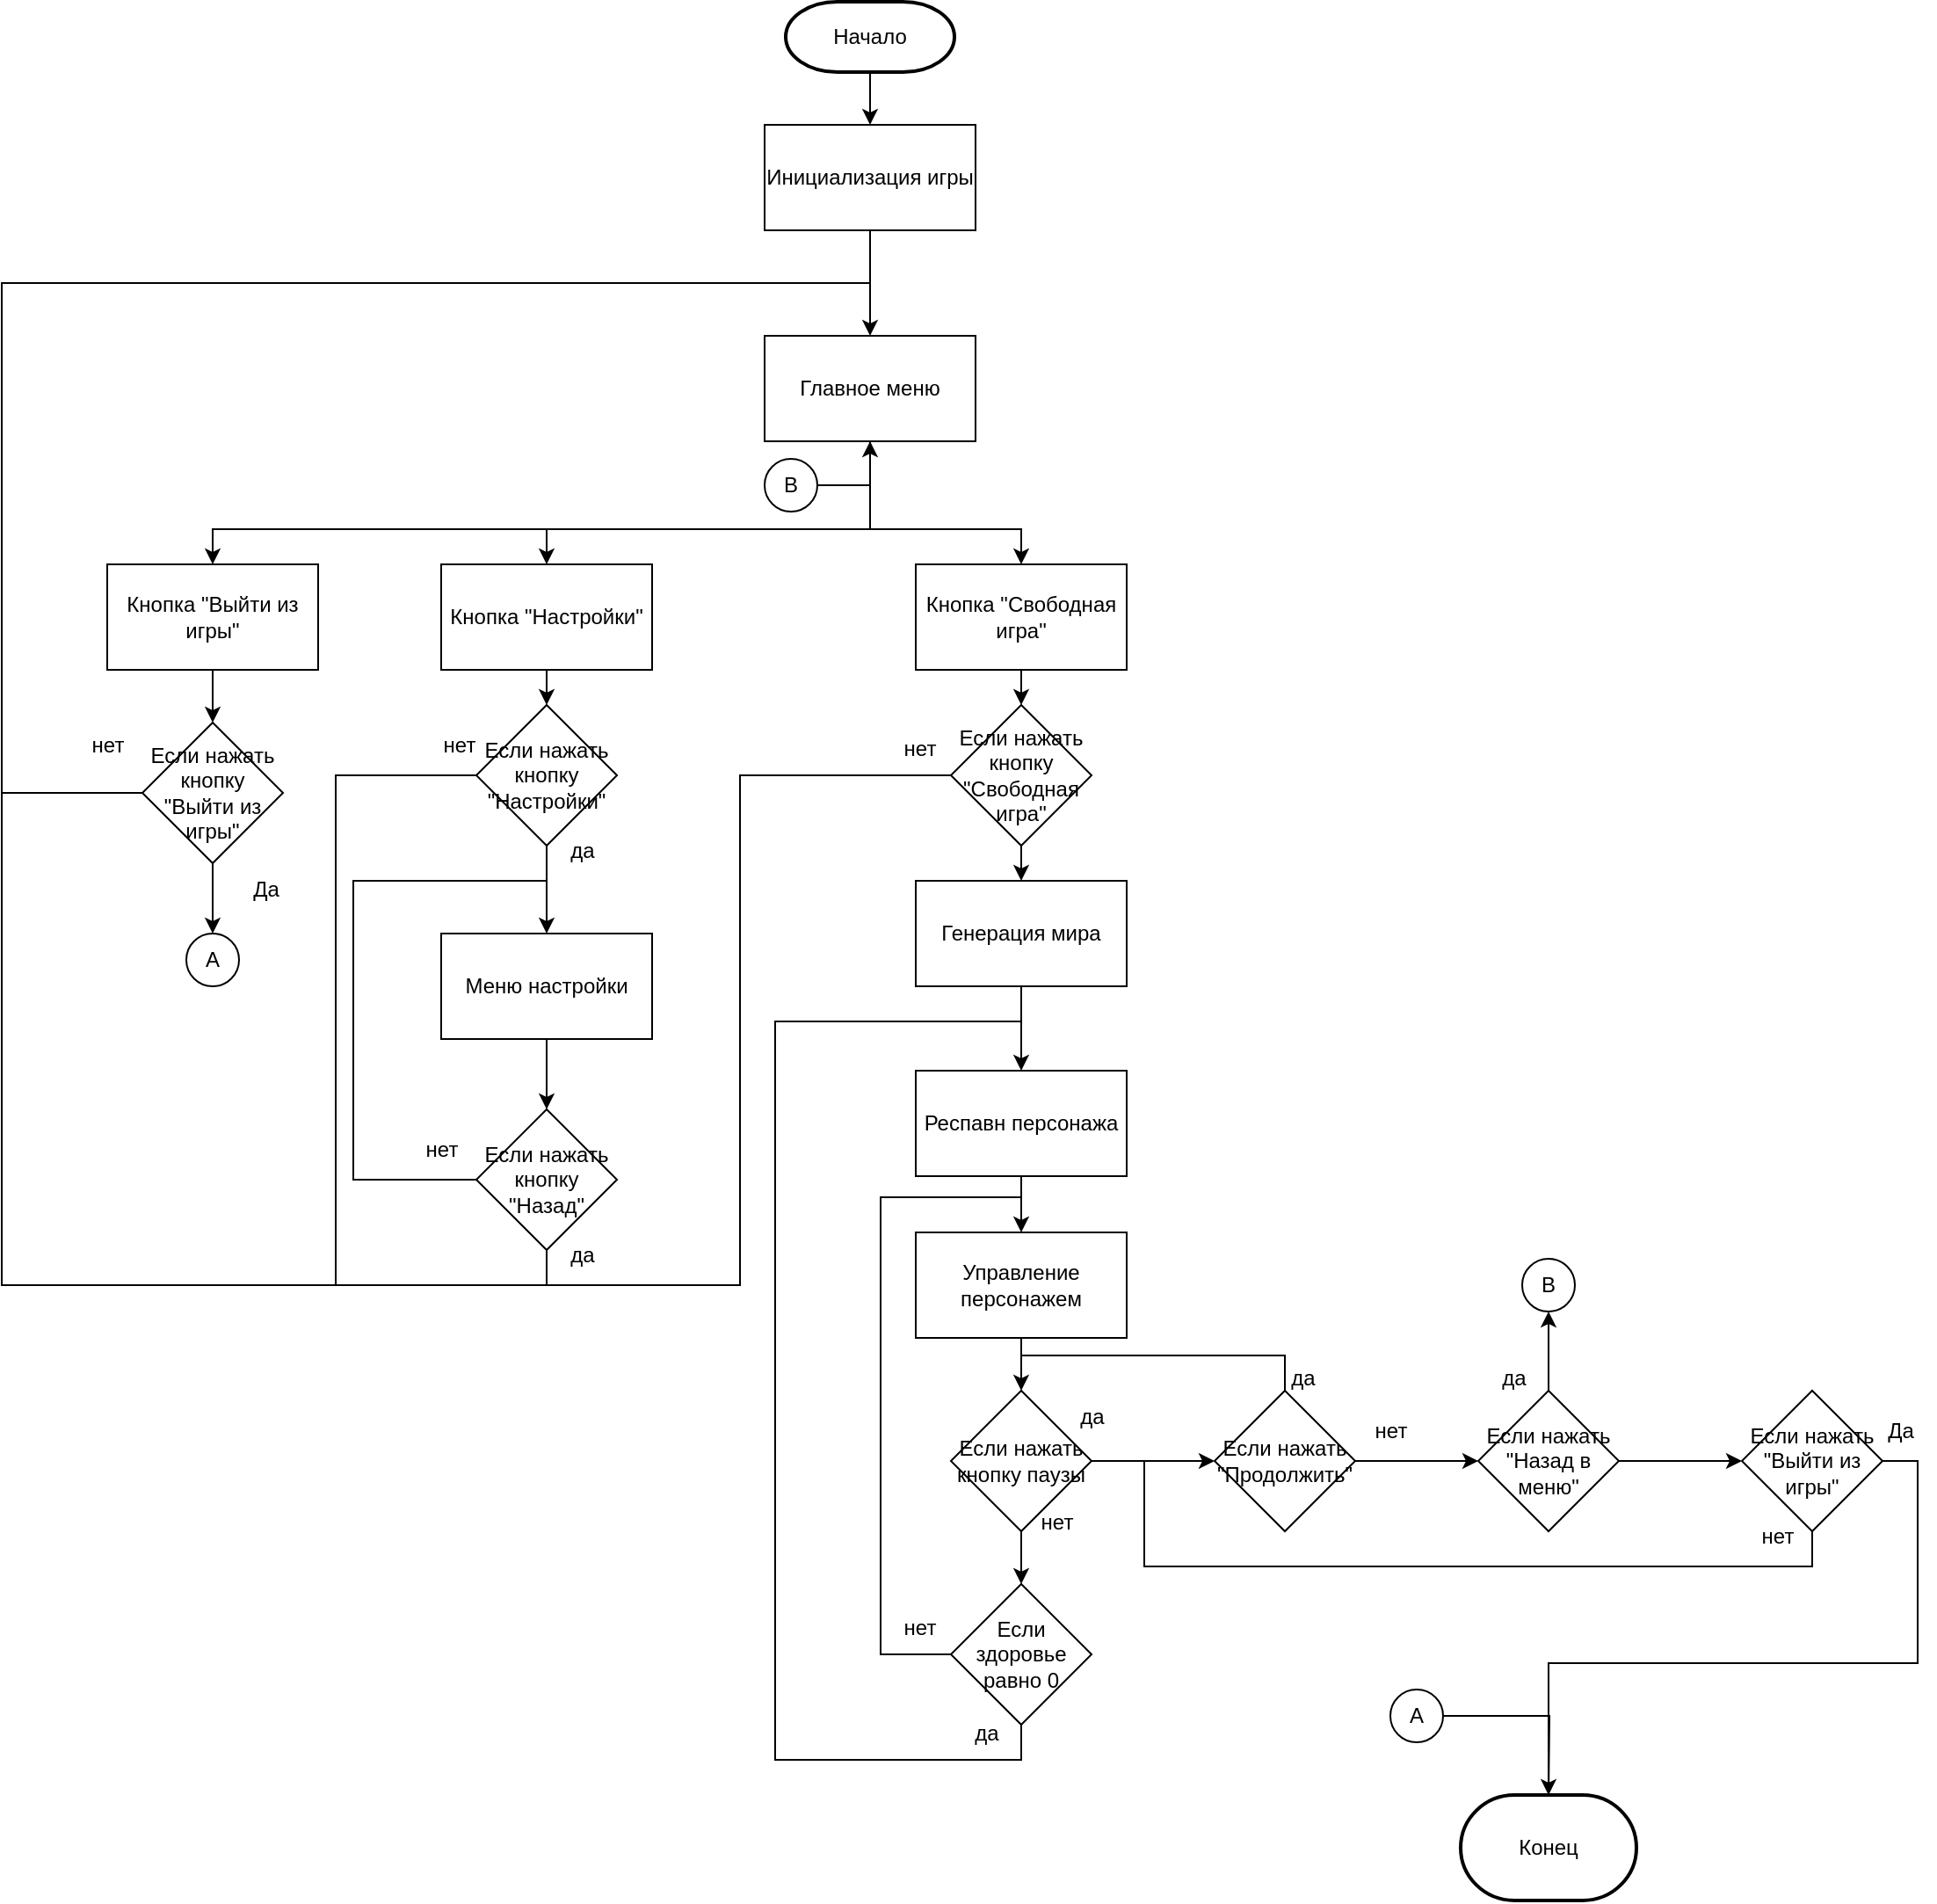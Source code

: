 <mxfile version="21.3.6" type="github">
  <diagram name="Страница 1" id="0Ehz9t8WaeBiHNMn_BGh">
    <mxGraphModel dx="2197" dy="1915" grid="1" gridSize="10" guides="1" tooltips="1" connect="1" arrows="1" fold="1" page="1" pageScale="1" pageWidth="827" pageHeight="1169" math="0" shadow="0">
      <root>
        <mxCell id="0" />
        <mxCell id="1" parent="0" />
        <mxCell id="dETyUX30CDbWXTwHSyZS-1" value="Начало" style="strokeWidth=2;html=1;shape=mxgraph.flowchart.terminator;whiteSpace=wrap;" vertex="1" parent="1">
          <mxGeometry x="366" y="-10" width="96" height="40" as="geometry" />
        </mxCell>
        <mxCell id="dETyUX30CDbWXTwHSyZS-7" value="" style="edgeStyle=orthogonalEdgeStyle;rounded=0;orthogonalLoop=1;jettySize=auto;html=1;exitX=0.5;exitY=1;exitDx=0;exitDy=0;exitPerimeter=0;entryX=0.5;entryY=0;entryDx=0;entryDy=0;" edge="1" parent="1" source="dETyUX30CDbWXTwHSyZS-1" target="dETyUX30CDbWXTwHSyZS-3">
          <mxGeometry relative="1" as="geometry">
            <mxPoint x="520" y="80" as="targetPoint" />
          </mxGeometry>
        </mxCell>
        <mxCell id="dETyUX30CDbWXTwHSyZS-3" value="Инициализация игры" style="rounded=0;whiteSpace=wrap;html=1;" vertex="1" parent="1">
          <mxGeometry x="354" y="60" width="120" height="60" as="geometry" />
        </mxCell>
        <mxCell id="dETyUX30CDbWXTwHSyZS-4" value="Главное меню" style="rounded=0;whiteSpace=wrap;html=1;" vertex="1" parent="1">
          <mxGeometry x="354" y="180" width="120" height="60" as="geometry" />
        </mxCell>
        <mxCell id="dETyUX30CDbWXTwHSyZS-6" value="" style="endArrow=classic;html=1;rounded=0;exitX=0.5;exitY=1;exitDx=0;exitDy=0;entryX=0.5;entryY=0;entryDx=0;entryDy=0;" edge="1" parent="1" source="dETyUX30CDbWXTwHSyZS-3" target="dETyUX30CDbWXTwHSyZS-4">
          <mxGeometry width="50" height="50" relative="1" as="geometry">
            <mxPoint x="390" y="310" as="sourcePoint" />
            <mxPoint x="440" y="260" as="targetPoint" />
          </mxGeometry>
        </mxCell>
        <mxCell id="dETyUX30CDbWXTwHSyZS-8" value="Кнопка &quot;Настройки&quot;" style="rounded=0;whiteSpace=wrap;html=1;" vertex="1" parent="1">
          <mxGeometry x="170" y="310" width="120" height="60" as="geometry" />
        </mxCell>
        <mxCell id="dETyUX30CDbWXTwHSyZS-9" value="Кнопка &quot;Свободная игра&quot;" style="rounded=0;whiteSpace=wrap;html=1;" vertex="1" parent="1">
          <mxGeometry x="440" y="310" width="120" height="60" as="geometry" />
        </mxCell>
        <mxCell id="dETyUX30CDbWXTwHSyZS-10" value="Кнопка &quot;Выйти из игры&quot;" style="rounded=0;whiteSpace=wrap;html=1;" vertex="1" parent="1">
          <mxGeometry x="-20" y="310" width="120" height="60" as="geometry" />
        </mxCell>
        <mxCell id="dETyUX30CDbWXTwHSyZS-11" value="" style="endArrow=classic;html=1;rounded=0;entryX=0.5;entryY=0;entryDx=0;entryDy=0;exitX=0.5;exitY=1;exitDx=0;exitDy=0;" edge="1" parent="1" source="dETyUX30CDbWXTwHSyZS-4" target="dETyUX30CDbWXTwHSyZS-9">
          <mxGeometry width="50" height="50" relative="1" as="geometry">
            <mxPoint x="390" y="310" as="sourcePoint" />
            <mxPoint x="440" y="260" as="targetPoint" />
            <Array as="points">
              <mxPoint x="414" y="290" />
              <mxPoint x="450" y="290" />
              <mxPoint x="500" y="290" />
            </Array>
          </mxGeometry>
        </mxCell>
        <mxCell id="dETyUX30CDbWXTwHSyZS-12" value="" style="endArrow=classic;html=1;rounded=0;entryX=0.5;entryY=0;entryDx=0;entryDy=0;startSize=5;exitX=0.5;exitY=1;exitDx=0;exitDy=0;" edge="1" parent="1" source="dETyUX30CDbWXTwHSyZS-4" target="dETyUX30CDbWXTwHSyZS-8">
          <mxGeometry width="50" height="50" relative="1" as="geometry">
            <mxPoint x="410" y="260" as="sourcePoint" />
            <mxPoint x="220" y="280" as="targetPoint" />
            <Array as="points">
              <mxPoint x="414" y="290" />
              <mxPoint x="370" y="290" />
              <mxPoint x="320" y="290" />
              <mxPoint x="230" y="290" />
            </Array>
          </mxGeometry>
        </mxCell>
        <mxCell id="dETyUX30CDbWXTwHSyZS-13" value="" style="endArrow=classic;html=1;rounded=0;entryX=0.5;entryY=0;entryDx=0;entryDy=0;" edge="1" parent="1" target="dETyUX30CDbWXTwHSyZS-10">
          <mxGeometry width="50" height="50" relative="1" as="geometry">
            <mxPoint x="230" y="290" as="sourcePoint" />
            <mxPoint x="190" y="250" as="targetPoint" />
            <Array as="points">
              <mxPoint x="130" y="290" />
              <mxPoint x="40" y="290" />
            </Array>
          </mxGeometry>
        </mxCell>
        <mxCell id="dETyUX30CDbWXTwHSyZS-14" value="Если нажать кнопку &quot;Выйти из игры&quot;" style="rhombus;whiteSpace=wrap;html=1;" vertex="1" parent="1">
          <mxGeometry y="400" width="80" height="80" as="geometry" />
        </mxCell>
        <mxCell id="dETyUX30CDbWXTwHSyZS-15" value="" style="endArrow=classic;html=1;rounded=0;exitX=0.5;exitY=1;exitDx=0;exitDy=0;entryX=0.5;entryY=0;entryDx=0;entryDy=0;" edge="1" parent="1" source="dETyUX30CDbWXTwHSyZS-10" target="dETyUX30CDbWXTwHSyZS-14">
          <mxGeometry width="50" height="50" relative="1" as="geometry">
            <mxPoint x="390" y="410" as="sourcePoint" />
            <mxPoint x="440" y="360" as="targetPoint" />
          </mxGeometry>
        </mxCell>
        <mxCell id="dETyUX30CDbWXTwHSyZS-17" value="" style="endArrow=none;html=1;rounded=0;exitX=0;exitY=0.5;exitDx=0;exitDy=0;entryX=0.5;entryY=1;entryDx=0;entryDy=0;endFill=0;" edge="1" parent="1" source="dETyUX30CDbWXTwHSyZS-14" target="dETyUX30CDbWXTwHSyZS-3">
          <mxGeometry width="50" height="50" relative="1" as="geometry">
            <mxPoint x="390" y="410" as="sourcePoint" />
            <mxPoint x="410" y="160" as="targetPoint" />
            <Array as="points">
              <mxPoint x="-80" y="440" />
              <mxPoint x="-80" y="150" />
              <mxPoint x="170" y="150" />
              <mxPoint x="414" y="150" />
            </Array>
          </mxGeometry>
        </mxCell>
        <mxCell id="dETyUX30CDbWXTwHSyZS-18" value="Конец" style="strokeWidth=2;html=1;shape=mxgraph.flowchart.terminator;whiteSpace=wrap;direction=west;" vertex="1" parent="1">
          <mxGeometry x="750" y="1010" width="100" height="60" as="geometry" />
        </mxCell>
        <mxCell id="dETyUX30CDbWXTwHSyZS-19" value="нет" style="text;html=1;align=center;verticalAlign=middle;resizable=0;points=[];autosize=1;strokeColor=none;fillColor=none;" vertex="1" parent="1">
          <mxGeometry x="-40" y="398" width="40" height="30" as="geometry" />
        </mxCell>
        <mxCell id="dETyUX30CDbWXTwHSyZS-20" value="Да" style="text;html=1;align=center;verticalAlign=middle;resizable=0;points=[];autosize=1;strokeColor=none;fillColor=none;" vertex="1" parent="1">
          <mxGeometry x="50" y="480" width="40" height="30" as="geometry" />
        </mxCell>
        <mxCell id="dETyUX30CDbWXTwHSyZS-26" value="" style="endArrow=classic;html=1;rounded=0;exitX=0.5;exitY=1;exitDx=0;exitDy=0;" edge="1" parent="1" source="dETyUX30CDbWXTwHSyZS-14">
          <mxGeometry width="50" height="50" relative="1" as="geometry">
            <mxPoint x="10" y="540" as="sourcePoint" />
            <mxPoint x="40" y="520" as="targetPoint" />
          </mxGeometry>
        </mxCell>
        <mxCell id="dETyUX30CDbWXTwHSyZS-27" value="Если нажать кнопку &quot;Настройки&quot;" style="rhombus;whiteSpace=wrap;html=1;" vertex="1" parent="1">
          <mxGeometry x="190" y="390" width="80" height="80" as="geometry" />
        </mxCell>
        <mxCell id="dETyUX30CDbWXTwHSyZS-28" value="" style="endArrow=classic;html=1;rounded=0;exitX=0.5;exitY=1;exitDx=0;exitDy=0;entryX=0.5;entryY=0;entryDx=0;entryDy=0;" edge="1" parent="1" source="dETyUX30CDbWXTwHSyZS-8" target="dETyUX30CDbWXTwHSyZS-27">
          <mxGeometry width="50" height="50" relative="1" as="geometry">
            <mxPoint x="390" y="410" as="sourcePoint" />
            <mxPoint x="440" y="360" as="targetPoint" />
          </mxGeometry>
        </mxCell>
        <mxCell id="dETyUX30CDbWXTwHSyZS-29" value="А" style="ellipse;whiteSpace=wrap;html=1;aspect=fixed;" vertex="1" parent="1">
          <mxGeometry x="25" y="520" width="30" height="30" as="geometry" />
        </mxCell>
        <mxCell id="dETyUX30CDbWXTwHSyZS-30" value="Если нажать кнопку &quot;Назад&quot;" style="rhombus;whiteSpace=wrap;html=1;" vertex="1" parent="1">
          <mxGeometry x="190" y="620" width="80" height="80" as="geometry" />
        </mxCell>
        <mxCell id="dETyUX30CDbWXTwHSyZS-31" value="" style="endArrow=classic;html=1;rounded=0;exitX=0.5;exitY=1;exitDx=0;exitDy=0;entryX=0.5;entryY=0;entryDx=0;entryDy=0;" edge="1" parent="1" source="dETyUX30CDbWXTwHSyZS-27" target="dETyUX30CDbWXTwHSyZS-33">
          <mxGeometry width="50" height="50" relative="1" as="geometry">
            <mxPoint x="390" y="510" as="sourcePoint" />
            <mxPoint x="230" y="500" as="targetPoint" />
          </mxGeometry>
        </mxCell>
        <mxCell id="dETyUX30CDbWXTwHSyZS-32" value="" style="endArrow=none;html=1;rounded=0;exitX=0.5;exitY=1;exitDx=0;exitDy=0;endFill=0;" edge="1" parent="1" source="dETyUX30CDbWXTwHSyZS-30">
          <mxGeometry width="50" height="50" relative="1" as="geometry">
            <mxPoint x="390" y="510" as="sourcePoint" />
            <mxPoint x="-80" y="380" as="targetPoint" />
            <Array as="points">
              <mxPoint x="230" y="720" />
              <mxPoint x="-80" y="720" />
            </Array>
          </mxGeometry>
        </mxCell>
        <mxCell id="dETyUX30CDbWXTwHSyZS-33" value="Меню настройки" style="rounded=0;whiteSpace=wrap;html=1;" vertex="1" parent="1">
          <mxGeometry x="170" y="520" width="120" height="60" as="geometry" />
        </mxCell>
        <mxCell id="dETyUX30CDbWXTwHSyZS-34" value="" style="endArrow=classic;html=1;rounded=0;exitX=0.5;exitY=1;exitDx=0;exitDy=0;entryX=0.5;entryY=0;entryDx=0;entryDy=0;" edge="1" parent="1" source="dETyUX30CDbWXTwHSyZS-33" target="dETyUX30CDbWXTwHSyZS-30">
          <mxGeometry width="50" height="50" relative="1" as="geometry">
            <mxPoint x="370" y="640" as="sourcePoint" />
            <mxPoint x="420" y="590" as="targetPoint" />
          </mxGeometry>
        </mxCell>
        <mxCell id="dETyUX30CDbWXTwHSyZS-35" value="" style="endArrow=none;html=1;rounded=0;exitX=0;exitY=0.5;exitDx=0;exitDy=0;entryX=0.5;entryY=1;entryDx=0;entryDy=0;endFill=0;" edge="1" parent="1" source="dETyUX30CDbWXTwHSyZS-30" target="dETyUX30CDbWXTwHSyZS-27">
          <mxGeometry width="50" height="50" relative="1" as="geometry">
            <mxPoint x="100" y="650" as="sourcePoint" />
            <mxPoint x="150" y="600" as="targetPoint" />
            <Array as="points">
              <mxPoint x="120" y="660" />
              <mxPoint x="120" y="490" />
              <mxPoint x="230" y="490" />
            </Array>
          </mxGeometry>
        </mxCell>
        <mxCell id="dETyUX30CDbWXTwHSyZS-36" value="" style="endArrow=none;html=1;rounded=0;exitX=0;exitY=0.5;exitDx=0;exitDy=0;endFill=0;" edge="1" parent="1" source="dETyUX30CDbWXTwHSyZS-27">
          <mxGeometry width="50" height="50" relative="1" as="geometry">
            <mxPoint x="390" y="510" as="sourcePoint" />
            <mxPoint x="110" y="720" as="targetPoint" />
            <Array as="points">
              <mxPoint x="110" y="430" />
            </Array>
          </mxGeometry>
        </mxCell>
        <mxCell id="dETyUX30CDbWXTwHSyZS-37" value="нет" style="text;html=1;align=center;verticalAlign=middle;resizable=0;points=[];autosize=1;strokeColor=none;fillColor=none;" vertex="1" parent="1">
          <mxGeometry x="160" y="398" width="40" height="30" as="geometry" />
        </mxCell>
        <mxCell id="dETyUX30CDbWXTwHSyZS-38" value="да" style="text;html=1;align=center;verticalAlign=middle;resizable=0;points=[];autosize=1;strokeColor=none;fillColor=none;" vertex="1" parent="1">
          <mxGeometry x="230" y="458" width="40" height="30" as="geometry" />
        </mxCell>
        <mxCell id="dETyUX30CDbWXTwHSyZS-39" value="нет" style="text;html=1;align=center;verticalAlign=middle;resizable=0;points=[];autosize=1;strokeColor=none;fillColor=none;" vertex="1" parent="1">
          <mxGeometry x="150" y="628" width="40" height="30" as="geometry" />
        </mxCell>
        <mxCell id="dETyUX30CDbWXTwHSyZS-40" value="да" style="text;html=1;align=center;verticalAlign=middle;resizable=0;points=[];autosize=1;strokeColor=none;fillColor=none;" vertex="1" parent="1">
          <mxGeometry x="230" y="688" width="40" height="30" as="geometry" />
        </mxCell>
        <mxCell id="dETyUX30CDbWXTwHSyZS-43" style="edgeStyle=orthogonalEdgeStyle;rounded=0;orthogonalLoop=1;jettySize=auto;html=1;exitX=0;exitY=0.5;exitDx=0;exitDy=0;endArrow=none;endFill=0;" edge="1" parent="1" source="dETyUX30CDbWXTwHSyZS-41">
          <mxGeometry relative="1" as="geometry">
            <mxPoint x="220" y="720" as="targetPoint" />
            <Array as="points">
              <mxPoint x="340" y="430" />
              <mxPoint x="340" y="720" />
            </Array>
          </mxGeometry>
        </mxCell>
        <mxCell id="dETyUX30CDbWXTwHSyZS-48" style="edgeStyle=orthogonalEdgeStyle;rounded=0;orthogonalLoop=1;jettySize=auto;html=1;exitX=0.5;exitY=1;exitDx=0;exitDy=0;entryX=0.5;entryY=0;entryDx=0;entryDy=0;" edge="1" parent="1" source="dETyUX30CDbWXTwHSyZS-41" target="dETyUX30CDbWXTwHSyZS-46">
          <mxGeometry relative="1" as="geometry" />
        </mxCell>
        <mxCell id="dETyUX30CDbWXTwHSyZS-41" value="Если нажать кнопку &quot;Свободная игра&quot;" style="rhombus;whiteSpace=wrap;html=1;" vertex="1" parent="1">
          <mxGeometry x="460" y="390" width="80" height="80" as="geometry" />
        </mxCell>
        <mxCell id="dETyUX30CDbWXTwHSyZS-42" value="" style="endArrow=classic;html=1;rounded=0;exitX=0.5;exitY=1;exitDx=0;exitDy=0;entryX=0.5;entryY=0;entryDx=0;entryDy=0;" edge="1" parent="1" source="dETyUX30CDbWXTwHSyZS-9" target="dETyUX30CDbWXTwHSyZS-41">
          <mxGeometry width="50" height="50" relative="1" as="geometry">
            <mxPoint x="390" y="510" as="sourcePoint" />
            <mxPoint x="440" y="460" as="targetPoint" />
          </mxGeometry>
        </mxCell>
        <mxCell id="dETyUX30CDbWXTwHSyZS-44" value="нет" style="text;html=1;align=center;verticalAlign=middle;resizable=0;points=[];autosize=1;strokeColor=none;fillColor=none;" vertex="1" parent="1">
          <mxGeometry x="422" y="400" width="40" height="30" as="geometry" />
        </mxCell>
        <mxCell id="dETyUX30CDbWXTwHSyZS-50" style="edgeStyle=orthogonalEdgeStyle;rounded=0;orthogonalLoop=1;jettySize=auto;html=1;exitX=0.5;exitY=1;exitDx=0;exitDy=0;entryX=0.5;entryY=0;entryDx=0;entryDy=0;" edge="1" parent="1" source="dETyUX30CDbWXTwHSyZS-46" target="dETyUX30CDbWXTwHSyZS-49">
          <mxGeometry relative="1" as="geometry" />
        </mxCell>
        <mxCell id="dETyUX30CDbWXTwHSyZS-46" value="Генерация мира" style="rounded=0;whiteSpace=wrap;html=1;" vertex="1" parent="1">
          <mxGeometry x="440" y="490" width="120" height="60" as="geometry" />
        </mxCell>
        <mxCell id="dETyUX30CDbWXTwHSyZS-68" style="edgeStyle=orthogonalEdgeStyle;rounded=0;orthogonalLoop=1;jettySize=auto;html=1;exitX=0.5;exitY=1;exitDx=0;exitDy=0;entryX=0.5;entryY=0;entryDx=0;entryDy=0;" edge="1" parent="1" source="dETyUX30CDbWXTwHSyZS-49" target="dETyUX30CDbWXTwHSyZS-55">
          <mxGeometry relative="1" as="geometry" />
        </mxCell>
        <mxCell id="dETyUX30CDbWXTwHSyZS-49" value="Респавн персонажа" style="rounded=0;whiteSpace=wrap;html=1;" vertex="1" parent="1">
          <mxGeometry x="440" y="598" width="120" height="60" as="geometry" />
        </mxCell>
        <mxCell id="dETyUX30CDbWXTwHSyZS-78" style="edgeStyle=orthogonalEdgeStyle;rounded=0;orthogonalLoop=1;jettySize=auto;html=1;exitX=0.5;exitY=1;exitDx=0;exitDy=0;entryX=0.5;entryY=0;entryDx=0;entryDy=0;" edge="1" parent="1" source="dETyUX30CDbWXTwHSyZS-51" target="dETyUX30CDbWXTwHSyZS-60">
          <mxGeometry relative="1" as="geometry" />
        </mxCell>
        <mxCell id="dETyUX30CDbWXTwHSyZS-82" style="edgeStyle=orthogonalEdgeStyle;rounded=0;orthogonalLoop=1;jettySize=auto;html=1;exitX=1;exitY=0.5;exitDx=0;exitDy=0;entryX=0;entryY=0.5;entryDx=0;entryDy=0;" edge="1" parent="1" source="dETyUX30CDbWXTwHSyZS-51" target="dETyUX30CDbWXTwHSyZS-83">
          <mxGeometry relative="1" as="geometry">
            <mxPoint x="610" y="810" as="targetPoint" />
          </mxGeometry>
        </mxCell>
        <mxCell id="dETyUX30CDbWXTwHSyZS-51" value="Если нажать кнопку паузы" style="rhombus;whiteSpace=wrap;html=1;" vertex="1" parent="1">
          <mxGeometry x="460" y="780" width="80" height="80" as="geometry" />
        </mxCell>
        <mxCell id="dETyUX30CDbWXTwHSyZS-77" style="edgeStyle=orthogonalEdgeStyle;rounded=0;orthogonalLoop=1;jettySize=auto;html=1;exitX=0.5;exitY=1;exitDx=0;exitDy=0;entryX=0.5;entryY=0;entryDx=0;entryDy=0;" edge="1" parent="1" source="dETyUX30CDbWXTwHSyZS-55" target="dETyUX30CDbWXTwHSyZS-51">
          <mxGeometry relative="1" as="geometry" />
        </mxCell>
        <mxCell id="dETyUX30CDbWXTwHSyZS-55" value="Управление персонажем" style="rounded=0;whiteSpace=wrap;html=1;" vertex="1" parent="1">
          <mxGeometry x="440" y="690" width="120" height="60" as="geometry" />
        </mxCell>
        <mxCell id="dETyUX30CDbWXTwHSyZS-58" value="да" style="text;html=1;align=center;verticalAlign=middle;resizable=0;points=[];autosize=1;strokeColor=none;fillColor=none;" vertex="1" parent="1">
          <mxGeometry x="520" y="780" width="40" height="30" as="geometry" />
        </mxCell>
        <mxCell id="dETyUX30CDbWXTwHSyZS-65" style="edgeStyle=orthogonalEdgeStyle;rounded=0;orthogonalLoop=1;jettySize=auto;html=1;exitX=0.5;exitY=1;exitDx=0;exitDy=0;entryX=0.5;entryY=1;entryDx=0;entryDy=0;endArrow=none;endFill=0;" edge="1" parent="1" source="dETyUX30CDbWXTwHSyZS-60" target="dETyUX30CDbWXTwHSyZS-46">
          <mxGeometry relative="1" as="geometry">
            <Array as="points">
              <mxPoint x="500" y="990" />
              <mxPoint x="360" y="990" />
              <mxPoint x="360" y="570" />
              <mxPoint x="500" y="570" />
            </Array>
          </mxGeometry>
        </mxCell>
        <mxCell id="dETyUX30CDbWXTwHSyZS-80" style="edgeStyle=orthogonalEdgeStyle;rounded=0;orthogonalLoop=1;jettySize=auto;html=1;exitX=0;exitY=0.5;exitDx=0;exitDy=0;entryX=0.5;entryY=1;entryDx=0;entryDy=0;endArrow=none;endFill=0;" edge="1" parent="1" source="dETyUX30CDbWXTwHSyZS-60" target="dETyUX30CDbWXTwHSyZS-49">
          <mxGeometry relative="1" as="geometry">
            <Array as="points">
              <mxPoint x="420" y="930" />
              <mxPoint x="420" y="670" />
              <mxPoint x="500" y="670" />
            </Array>
          </mxGeometry>
        </mxCell>
        <mxCell id="dETyUX30CDbWXTwHSyZS-60" value="Если здоровье равно 0" style="rhombus;whiteSpace=wrap;html=1;" vertex="1" parent="1">
          <mxGeometry x="460" y="890" width="80" height="80" as="geometry" />
        </mxCell>
        <mxCell id="dETyUX30CDbWXTwHSyZS-66" value="да" style="text;html=1;align=center;verticalAlign=middle;resizable=0;points=[];autosize=1;strokeColor=none;fillColor=none;" vertex="1" parent="1">
          <mxGeometry x="460" y="960" width="40" height="30" as="geometry" />
        </mxCell>
        <mxCell id="dETyUX30CDbWXTwHSyZS-79" value="нет" style="text;html=1;align=center;verticalAlign=middle;resizable=0;points=[];autosize=1;strokeColor=none;fillColor=none;" vertex="1" parent="1">
          <mxGeometry x="500" y="840" width="40" height="30" as="geometry" />
        </mxCell>
        <mxCell id="dETyUX30CDbWXTwHSyZS-81" value="нет" style="text;html=1;align=center;verticalAlign=middle;resizable=0;points=[];autosize=1;strokeColor=none;fillColor=none;" vertex="1" parent="1">
          <mxGeometry x="422" y="900" width="40" height="30" as="geometry" />
        </mxCell>
        <mxCell id="dETyUX30CDbWXTwHSyZS-86" style="edgeStyle=orthogonalEdgeStyle;rounded=0;orthogonalLoop=1;jettySize=auto;html=1;exitX=0.5;exitY=0;exitDx=0;exitDy=0;entryX=0.5;entryY=1;entryDx=0;entryDy=0;endArrow=none;endFill=0;" edge="1" parent="1" source="dETyUX30CDbWXTwHSyZS-83" target="dETyUX30CDbWXTwHSyZS-55">
          <mxGeometry relative="1" as="geometry">
            <Array as="points">
              <mxPoint x="650" y="760" />
              <mxPoint x="500" y="760" />
            </Array>
          </mxGeometry>
        </mxCell>
        <mxCell id="dETyUX30CDbWXTwHSyZS-88" value="" style="edgeStyle=orthogonalEdgeStyle;rounded=0;orthogonalLoop=1;jettySize=auto;html=1;" edge="1" parent="1" source="dETyUX30CDbWXTwHSyZS-83" target="dETyUX30CDbWXTwHSyZS-84">
          <mxGeometry relative="1" as="geometry" />
        </mxCell>
        <mxCell id="dETyUX30CDbWXTwHSyZS-83" value="Если нажать &quot;Продолжить&quot;" style="rhombus;whiteSpace=wrap;html=1;" vertex="1" parent="1">
          <mxGeometry x="610" y="780" width="80" height="80" as="geometry" />
        </mxCell>
        <mxCell id="dETyUX30CDbWXTwHSyZS-89" style="edgeStyle=orthogonalEdgeStyle;rounded=0;orthogonalLoop=1;jettySize=auto;html=1;exitX=1;exitY=0.5;exitDx=0;exitDy=0;entryX=0;entryY=0.5;entryDx=0;entryDy=0;" edge="1" parent="1" source="dETyUX30CDbWXTwHSyZS-84" target="dETyUX30CDbWXTwHSyZS-85">
          <mxGeometry relative="1" as="geometry" />
        </mxCell>
        <mxCell id="dETyUX30CDbWXTwHSyZS-96" style="edgeStyle=orthogonalEdgeStyle;rounded=0;orthogonalLoop=1;jettySize=auto;html=1;exitX=0.5;exitY=0;exitDx=0;exitDy=0;entryX=0.5;entryY=1;entryDx=0;entryDy=0;" edge="1" parent="1" source="dETyUX30CDbWXTwHSyZS-84" target="dETyUX30CDbWXTwHSyZS-93">
          <mxGeometry relative="1" as="geometry" />
        </mxCell>
        <mxCell id="dETyUX30CDbWXTwHSyZS-84" value="Если нажать &quot;Назад в меню&quot;" style="rhombus;whiteSpace=wrap;html=1;" vertex="1" parent="1">
          <mxGeometry x="760" y="780" width="80" height="80" as="geometry" />
        </mxCell>
        <mxCell id="dETyUX30CDbWXTwHSyZS-99" style="edgeStyle=orthogonalEdgeStyle;rounded=0;orthogonalLoop=1;jettySize=auto;html=1;exitX=0.5;exitY=1;exitDx=0;exitDy=0;entryX=1;entryY=0.5;entryDx=0;entryDy=0;endArrow=none;endFill=0;" edge="1" parent="1" source="dETyUX30CDbWXTwHSyZS-85" target="dETyUX30CDbWXTwHSyZS-51">
          <mxGeometry relative="1" as="geometry">
            <Array as="points">
              <mxPoint x="950" y="880" />
              <mxPoint x="570" y="880" />
              <mxPoint x="570" y="820" />
            </Array>
          </mxGeometry>
        </mxCell>
        <mxCell id="dETyUX30CDbWXTwHSyZS-101" style="edgeStyle=orthogonalEdgeStyle;rounded=0;orthogonalLoop=1;jettySize=auto;html=1;exitX=1;exitY=0.5;exitDx=0;exitDy=0;entryX=0.5;entryY=1;entryDx=0;entryDy=0;entryPerimeter=0;" edge="1" parent="1" source="dETyUX30CDbWXTwHSyZS-85" target="dETyUX30CDbWXTwHSyZS-18">
          <mxGeometry relative="1" as="geometry">
            <mxPoint x="800" y="1000" as="targetPoint" />
          </mxGeometry>
        </mxCell>
        <mxCell id="dETyUX30CDbWXTwHSyZS-85" value="Если нажать &quot;Выйти из игры&quot;" style="rhombus;whiteSpace=wrap;html=1;" vertex="1" parent="1">
          <mxGeometry x="910" y="780" width="80" height="80" as="geometry" />
        </mxCell>
        <mxCell id="dETyUX30CDbWXTwHSyZS-87" value="да" style="text;html=1;align=center;verticalAlign=middle;resizable=0;points=[];autosize=1;strokeColor=none;fillColor=none;" vertex="1" parent="1">
          <mxGeometry x="640" y="758" width="40" height="30" as="geometry" />
        </mxCell>
        <mxCell id="dETyUX30CDbWXTwHSyZS-93" value="В" style="ellipse;whiteSpace=wrap;html=1;aspect=fixed;" vertex="1" parent="1">
          <mxGeometry x="785" y="705" width="30" height="30" as="geometry" />
        </mxCell>
        <mxCell id="dETyUX30CDbWXTwHSyZS-97" value="да" style="text;html=1;align=center;verticalAlign=middle;resizable=0;points=[];autosize=1;strokeColor=none;fillColor=none;" vertex="1" parent="1">
          <mxGeometry x="760" y="758" width="40" height="30" as="geometry" />
        </mxCell>
        <mxCell id="dETyUX30CDbWXTwHSyZS-98" value="нет" style="text;html=1;align=center;verticalAlign=middle;resizable=0;points=[];autosize=1;strokeColor=none;fillColor=none;" vertex="1" parent="1">
          <mxGeometry x="690" y="788" width="40" height="30" as="geometry" />
        </mxCell>
        <mxCell id="dETyUX30CDbWXTwHSyZS-100" value="нет" style="text;html=1;align=center;verticalAlign=middle;resizable=0;points=[];autosize=1;strokeColor=none;fillColor=none;" vertex="1" parent="1">
          <mxGeometry x="910" y="848" width="40" height="30" as="geometry" />
        </mxCell>
        <mxCell id="dETyUX30CDbWXTwHSyZS-103" style="edgeStyle=orthogonalEdgeStyle;rounded=0;orthogonalLoop=1;jettySize=auto;html=1;exitX=1;exitY=0.5;exitDx=0;exitDy=0;endArrow=none;endFill=0;" edge="1" parent="1" source="dETyUX30CDbWXTwHSyZS-102">
          <mxGeometry relative="1" as="geometry">
            <mxPoint x="800" y="1010" as="targetPoint" />
          </mxGeometry>
        </mxCell>
        <mxCell id="dETyUX30CDbWXTwHSyZS-102" value="А" style="ellipse;whiteSpace=wrap;html=1;aspect=fixed;" vertex="1" parent="1">
          <mxGeometry x="710" y="950" width="30" height="30" as="geometry" />
        </mxCell>
        <mxCell id="dETyUX30CDbWXTwHSyZS-105" style="edgeStyle=orthogonalEdgeStyle;rounded=0;orthogonalLoop=1;jettySize=auto;html=1;exitX=1;exitY=0.5;exitDx=0;exitDy=0;entryX=0.5;entryY=1;entryDx=0;entryDy=0;" edge="1" parent="1" source="dETyUX30CDbWXTwHSyZS-104" target="dETyUX30CDbWXTwHSyZS-4">
          <mxGeometry relative="1" as="geometry" />
        </mxCell>
        <mxCell id="dETyUX30CDbWXTwHSyZS-104" value="В" style="ellipse;whiteSpace=wrap;html=1;aspect=fixed;" vertex="1" parent="1">
          <mxGeometry x="354" y="250" width="30" height="30" as="geometry" />
        </mxCell>
        <mxCell id="dETyUX30CDbWXTwHSyZS-106" value="Да" style="text;html=1;align=center;verticalAlign=middle;resizable=0;points=[];autosize=1;strokeColor=none;fillColor=none;" vertex="1" parent="1">
          <mxGeometry x="980" y="788" width="40" height="30" as="geometry" />
        </mxCell>
      </root>
    </mxGraphModel>
  </diagram>
</mxfile>
